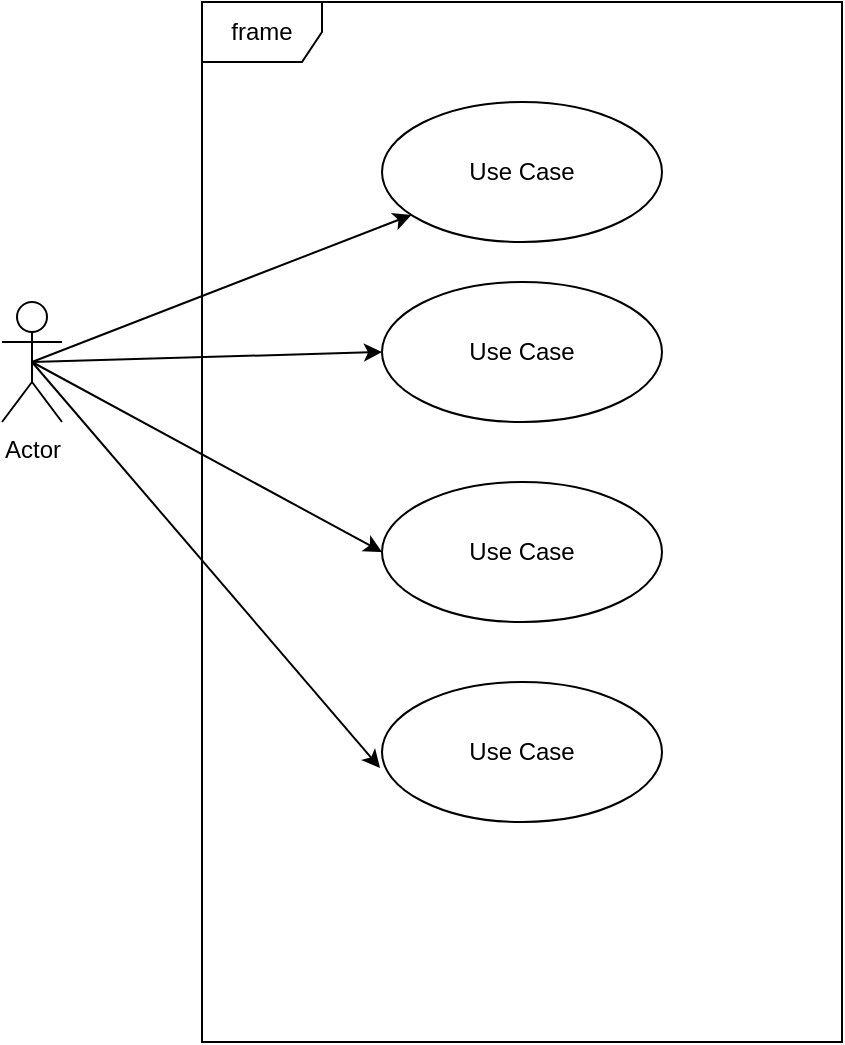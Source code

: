 <mxfile version="23.1.5" type="device">
  <diagram name="Página-1" id="E1FiAW42C4UlVONc21SC">
    <mxGraphModel dx="1434" dy="844" grid="1" gridSize="10" guides="1" tooltips="1" connect="1" arrows="1" fold="1" page="1" pageScale="1" pageWidth="827" pageHeight="1169" math="0" shadow="0">
      <root>
        <mxCell id="0" />
        <mxCell id="1" parent="0" />
        <mxCell id="9D2NUOyK-NhDolmGYvU6-9" style="rounded=0;orthogonalLoop=1;jettySize=auto;html=1;exitX=0.5;exitY=0.5;exitDx=0;exitDy=0;exitPerimeter=0;" edge="1" parent="1" source="9D2NUOyK-NhDolmGYvU6-1" target="9D2NUOyK-NhDolmGYvU6-3">
          <mxGeometry relative="1" as="geometry" />
        </mxCell>
        <mxCell id="9D2NUOyK-NhDolmGYvU6-10" style="rounded=0;orthogonalLoop=1;jettySize=auto;html=1;exitX=0.5;exitY=0.5;exitDx=0;exitDy=0;exitPerimeter=0;entryX=0;entryY=0.5;entryDx=0;entryDy=0;" edge="1" parent="1" source="9D2NUOyK-NhDolmGYvU6-1" target="9D2NUOyK-NhDolmGYvU6-4">
          <mxGeometry relative="1" as="geometry" />
        </mxCell>
        <mxCell id="9D2NUOyK-NhDolmGYvU6-11" style="rounded=0;orthogonalLoop=1;jettySize=auto;html=1;exitX=0.5;exitY=0.5;exitDx=0;exitDy=0;exitPerimeter=0;entryX=0;entryY=0.5;entryDx=0;entryDy=0;" edge="1" parent="1" source="9D2NUOyK-NhDolmGYvU6-1" target="9D2NUOyK-NhDolmGYvU6-5">
          <mxGeometry relative="1" as="geometry" />
        </mxCell>
        <mxCell id="9D2NUOyK-NhDolmGYvU6-1" value="Actor" style="shape=umlActor;verticalLabelPosition=bottom;verticalAlign=top;html=1;" vertex="1" parent="1">
          <mxGeometry x="310" y="220" width="30" height="60" as="geometry" />
        </mxCell>
        <mxCell id="9D2NUOyK-NhDolmGYvU6-2" value="frame" style="shape=umlFrame;whiteSpace=wrap;html=1;pointerEvents=0;" vertex="1" parent="1">
          <mxGeometry x="410" y="70" width="320" height="520" as="geometry" />
        </mxCell>
        <mxCell id="9D2NUOyK-NhDolmGYvU6-3" value="Use Case" style="ellipse;whiteSpace=wrap;html=1;" vertex="1" parent="1">
          <mxGeometry x="500" y="120" width="140" height="70" as="geometry" />
        </mxCell>
        <mxCell id="9D2NUOyK-NhDolmGYvU6-4" value="Use Case" style="ellipse;whiteSpace=wrap;html=1;" vertex="1" parent="1">
          <mxGeometry x="500" y="210" width="140" height="70" as="geometry" />
        </mxCell>
        <mxCell id="9D2NUOyK-NhDolmGYvU6-5" value="Use Case" style="ellipse;whiteSpace=wrap;html=1;" vertex="1" parent="1">
          <mxGeometry x="500" y="310" width="140" height="70" as="geometry" />
        </mxCell>
        <mxCell id="9D2NUOyK-NhDolmGYvU6-6" value="Use Case" style="ellipse;whiteSpace=wrap;html=1;" vertex="1" parent="1">
          <mxGeometry x="500" y="410" width="140" height="70" as="geometry" />
        </mxCell>
        <mxCell id="9D2NUOyK-NhDolmGYvU6-12" style="rounded=0;orthogonalLoop=1;jettySize=auto;html=1;exitX=0.5;exitY=0.5;exitDx=0;exitDy=0;exitPerimeter=0;entryX=-0.007;entryY=0.614;entryDx=0;entryDy=0;entryPerimeter=0;" edge="1" parent="1" source="9D2NUOyK-NhDolmGYvU6-1" target="9D2NUOyK-NhDolmGYvU6-6">
          <mxGeometry relative="1" as="geometry" />
        </mxCell>
      </root>
    </mxGraphModel>
  </diagram>
</mxfile>

